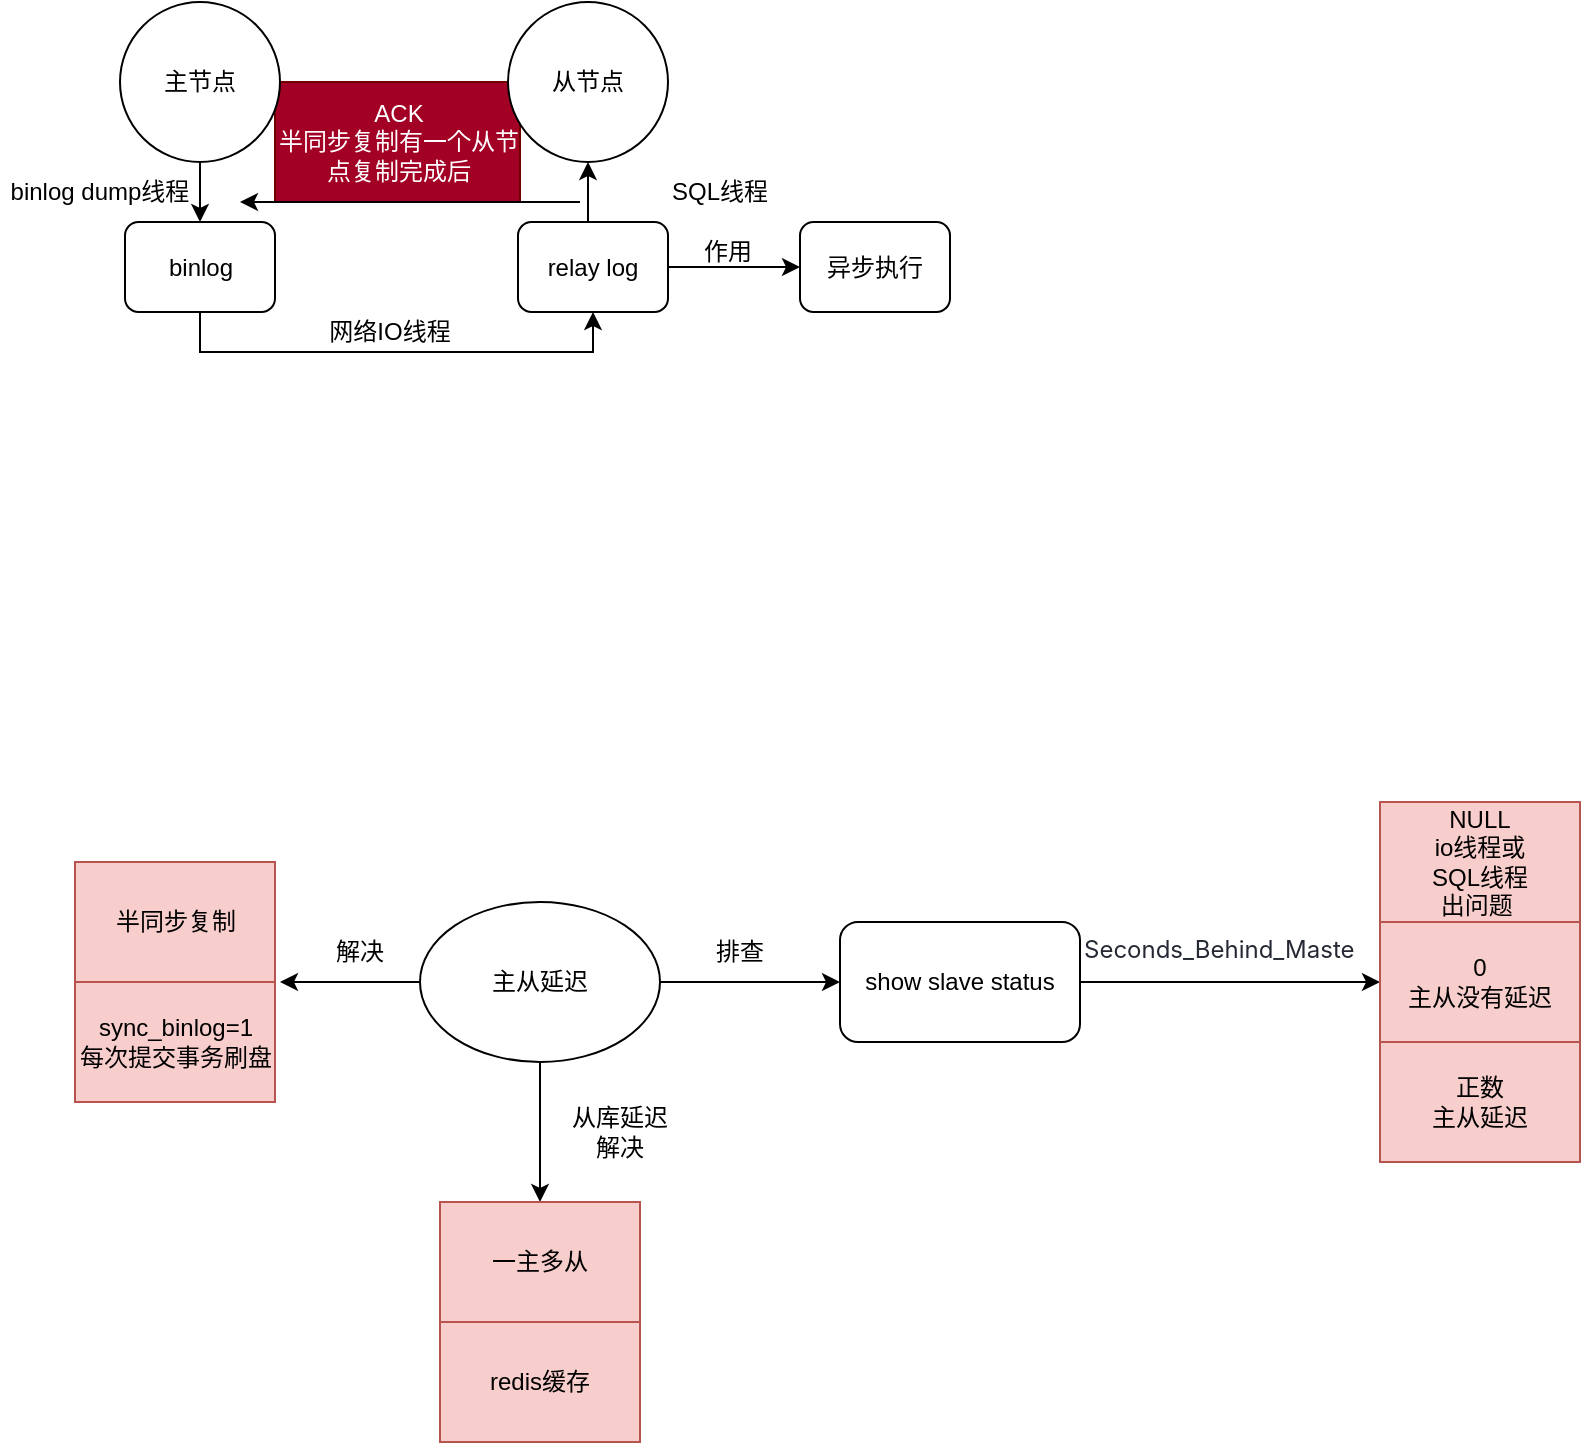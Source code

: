 <mxfile version="23.1.5" type="github">
  <diagram name="第 1 页" id="Av4v7TLWonqns1O9k0ub">
    <mxGraphModel dx="1026" dy="561" grid="1" gridSize="10" guides="1" tooltips="1" connect="1" arrows="1" fold="1" page="1" pageScale="1" pageWidth="827" pageHeight="1169" math="0" shadow="0">
      <root>
        <mxCell id="0" />
        <mxCell id="1" parent="0" />
        <mxCell id="k1Eyk99U5cHPZIQoc4xA-20" value="ACK&lt;br&gt;半同步复制有一个从节点复制完成后" style="text;html=1;align=center;verticalAlign=middle;whiteSpace=wrap;rounded=0;fillColor=#a20025;fontColor=#ffffff;strokeColor=#6F0000;" vertex="1" parent="1">
          <mxGeometry x="217.5" y="140" width="122.5" height="60" as="geometry" />
        </mxCell>
        <mxCell id="k1Eyk99U5cHPZIQoc4xA-9" style="edgeStyle=orthogonalEdgeStyle;rounded=0;orthogonalLoop=1;jettySize=auto;html=1;exitX=0.5;exitY=1;exitDx=0;exitDy=0;entryX=0.5;entryY=0;entryDx=0;entryDy=0;" edge="1" parent="1" source="k1Eyk99U5cHPZIQoc4xA-2" target="k1Eyk99U5cHPZIQoc4xA-4">
          <mxGeometry relative="1" as="geometry" />
        </mxCell>
        <mxCell id="k1Eyk99U5cHPZIQoc4xA-2" value="主节点" style="ellipse;whiteSpace=wrap;html=1;aspect=fixed;" vertex="1" parent="1">
          <mxGeometry x="140" y="100" width="80" height="80" as="geometry" />
        </mxCell>
        <mxCell id="k1Eyk99U5cHPZIQoc4xA-3" value="从节点" style="ellipse;whiteSpace=wrap;html=1;aspect=fixed;" vertex="1" parent="1">
          <mxGeometry x="334" y="100" width="80" height="80" as="geometry" />
        </mxCell>
        <mxCell id="k1Eyk99U5cHPZIQoc4xA-6" style="edgeStyle=orthogonalEdgeStyle;rounded=0;orthogonalLoop=1;jettySize=auto;html=1;exitX=0.5;exitY=1;exitDx=0;exitDy=0;entryX=0.5;entryY=1;entryDx=0;entryDy=0;" edge="1" parent="1" source="k1Eyk99U5cHPZIQoc4xA-4" target="k1Eyk99U5cHPZIQoc4xA-5">
          <mxGeometry relative="1" as="geometry" />
        </mxCell>
        <mxCell id="k1Eyk99U5cHPZIQoc4xA-4" value="binlog" style="rounded=1;whiteSpace=wrap;html=1;" vertex="1" parent="1">
          <mxGeometry x="142.5" y="210" width="75" height="45" as="geometry" />
        </mxCell>
        <mxCell id="k1Eyk99U5cHPZIQoc4xA-8" style="edgeStyle=orthogonalEdgeStyle;rounded=0;orthogonalLoop=1;jettySize=auto;html=1;exitX=0.5;exitY=0;exitDx=0;exitDy=0;entryX=0.5;entryY=1;entryDx=0;entryDy=0;" edge="1" parent="1" source="k1Eyk99U5cHPZIQoc4xA-5" target="k1Eyk99U5cHPZIQoc4xA-3">
          <mxGeometry relative="1" as="geometry" />
        </mxCell>
        <mxCell id="k1Eyk99U5cHPZIQoc4xA-14" style="edgeStyle=orthogonalEdgeStyle;rounded=0;orthogonalLoop=1;jettySize=auto;html=1;exitX=1;exitY=0.5;exitDx=0;exitDy=0;entryX=0;entryY=0.5;entryDx=0;entryDy=0;" edge="1" parent="1" source="k1Eyk99U5cHPZIQoc4xA-5" target="k1Eyk99U5cHPZIQoc4xA-13">
          <mxGeometry relative="1" as="geometry" />
        </mxCell>
        <mxCell id="k1Eyk99U5cHPZIQoc4xA-5" value="relay log" style="rounded=1;whiteSpace=wrap;html=1;" vertex="1" parent="1">
          <mxGeometry x="339" y="210" width="75" height="45" as="geometry" />
        </mxCell>
        <mxCell id="k1Eyk99U5cHPZIQoc4xA-7" value="网络IO线程" style="text;html=1;align=center;verticalAlign=middle;whiteSpace=wrap;rounded=0;" vertex="1" parent="1">
          <mxGeometry x="240" y="250" width="70" height="30" as="geometry" />
        </mxCell>
        <mxCell id="k1Eyk99U5cHPZIQoc4xA-10" value="SQL线程" style="text;html=1;align=center;verticalAlign=middle;whiteSpace=wrap;rounded=0;" vertex="1" parent="1">
          <mxGeometry x="410" y="180" width="60" height="30" as="geometry" />
        </mxCell>
        <mxCell id="k1Eyk99U5cHPZIQoc4xA-11" value="binlog dump线程" style="text;html=1;align=center;verticalAlign=middle;whiteSpace=wrap;rounded=0;" vertex="1" parent="1">
          <mxGeometry x="80" y="180" width="100" height="30" as="geometry" />
        </mxCell>
        <mxCell id="k1Eyk99U5cHPZIQoc4xA-13" value="异步执行" style="rounded=1;whiteSpace=wrap;html=1;" vertex="1" parent="1">
          <mxGeometry x="480" y="210" width="75" height="45" as="geometry" />
        </mxCell>
        <mxCell id="k1Eyk99U5cHPZIQoc4xA-15" value="作用" style="text;html=1;align=center;verticalAlign=middle;whiteSpace=wrap;rounded=0;" vertex="1" parent="1">
          <mxGeometry x="414" y="210" width="60" height="30" as="geometry" />
        </mxCell>
        <mxCell id="k1Eyk99U5cHPZIQoc4xA-16" value="" style="endArrow=classic;html=1;rounded=0;" edge="1" parent="1">
          <mxGeometry width="50" height="50" relative="1" as="geometry">
            <mxPoint x="370" y="200" as="sourcePoint" />
            <mxPoint x="200" y="200" as="targetPoint" />
          </mxGeometry>
        </mxCell>
        <mxCell id="k1Eyk99U5cHPZIQoc4xA-23" style="edgeStyle=orthogonalEdgeStyle;rounded=0;orthogonalLoop=1;jettySize=auto;html=1;exitX=1;exitY=0.5;exitDx=0;exitDy=0;entryX=0;entryY=0.5;entryDx=0;entryDy=0;" edge="1" parent="1" source="k1Eyk99U5cHPZIQoc4xA-21" target="k1Eyk99U5cHPZIQoc4xA-22">
          <mxGeometry relative="1" as="geometry" />
        </mxCell>
        <mxCell id="k1Eyk99U5cHPZIQoc4xA-31" style="edgeStyle=orthogonalEdgeStyle;rounded=0;orthogonalLoop=1;jettySize=auto;html=1;exitX=0;exitY=0.5;exitDx=0;exitDy=0;" edge="1" parent="1" source="k1Eyk99U5cHPZIQoc4xA-21">
          <mxGeometry relative="1" as="geometry">
            <mxPoint x="220" y="590" as="targetPoint" />
          </mxGeometry>
        </mxCell>
        <mxCell id="k1Eyk99U5cHPZIQoc4xA-21" value="主从延迟" style="ellipse;whiteSpace=wrap;html=1;" vertex="1" parent="1">
          <mxGeometry x="290" y="550" width="120" height="80" as="geometry" />
        </mxCell>
        <mxCell id="k1Eyk99U5cHPZIQoc4xA-24" style="edgeStyle=orthogonalEdgeStyle;rounded=0;orthogonalLoop=1;jettySize=auto;html=1;exitX=1;exitY=0.5;exitDx=0;exitDy=0;" edge="1" parent="1" source="k1Eyk99U5cHPZIQoc4xA-22">
          <mxGeometry relative="1" as="geometry">
            <mxPoint x="770" y="590" as="targetPoint" />
          </mxGeometry>
        </mxCell>
        <mxCell id="k1Eyk99U5cHPZIQoc4xA-22" value="show slave status" style="rounded=1;whiteSpace=wrap;html=1;" vertex="1" parent="1">
          <mxGeometry x="500" y="560" width="120" height="60" as="geometry" />
        </mxCell>
        <mxCell id="k1Eyk99U5cHPZIQoc4xA-25" value="&lt;span style=&quot;color: rgb(37, 41, 51); font-family: -apple-system, &amp;quot;system-ui&amp;quot;, &amp;quot;Segoe UI&amp;quot;, &amp;quot;Noto Sans&amp;quot;, Helvetica, Arial, sans-serif, &amp;quot;Apple Color Emoji&amp;quot;, &amp;quot;Segoe UI Emoji&amp;quot;; font-style: normal; font-variant-ligatures: normal; font-variant-caps: normal; font-weight: 400; letter-spacing: normal; orphans: 2; text-align: start; text-indent: 0px; text-transform: none; widows: 2; word-spacing: 0px; -webkit-text-stroke-width: 0px; background-color: rgb(255, 255, 255); text-decoration-thickness: initial; text-decoration-style: initial; text-decoration-color: initial; float: none; display: inline !important;&quot;&gt;&lt;font style=&quot;font-size: 12px;&quot;&gt;Seconds_Behind_Maste&lt;/font&gt;&lt;/span&gt;" style="text;whiteSpace=wrap;html=1;" vertex="1" parent="1">
          <mxGeometry x="620" y="560" width="150" height="20" as="geometry" />
        </mxCell>
        <mxCell id="k1Eyk99U5cHPZIQoc4xA-26" value="NULL &lt;br&gt;io线程或&lt;br&gt;SQL线程&lt;br&gt;出问题&amp;nbsp;" style="text;html=1;align=center;verticalAlign=middle;whiteSpace=wrap;rounded=0;fillColor=#f8cecc;strokeColor=#b85450;" vertex="1" parent="1">
          <mxGeometry x="770" y="500" width="100" height="60" as="geometry" />
        </mxCell>
        <mxCell id="k1Eyk99U5cHPZIQoc4xA-28" value="0&lt;br&gt;主从没有延迟" style="text;html=1;align=center;verticalAlign=middle;whiteSpace=wrap;rounded=0;fillColor=#f8cecc;strokeColor=#b85450;" vertex="1" parent="1">
          <mxGeometry x="770" y="560" width="100" height="60" as="geometry" />
        </mxCell>
        <mxCell id="k1Eyk99U5cHPZIQoc4xA-29" value="正数&lt;br&gt;主从延迟" style="text;html=1;align=center;verticalAlign=middle;whiteSpace=wrap;rounded=0;fillColor=#f8cecc;strokeColor=#b85450;" vertex="1" parent="1">
          <mxGeometry x="770" y="620" width="100" height="60" as="geometry" />
        </mxCell>
        <mxCell id="k1Eyk99U5cHPZIQoc4xA-30" value="排查" style="text;html=1;align=center;verticalAlign=middle;whiteSpace=wrap;rounded=0;" vertex="1" parent="1">
          <mxGeometry x="420" y="560" width="60" height="30" as="geometry" />
        </mxCell>
        <mxCell id="k1Eyk99U5cHPZIQoc4xA-36" value="" style="group" vertex="1" connectable="0" parent="1">
          <mxGeometry x="117.5" y="530" width="100" height="120" as="geometry" />
        </mxCell>
        <mxCell id="k1Eyk99U5cHPZIQoc4xA-32" value="半同步复制" style="text;html=1;align=center;verticalAlign=middle;whiteSpace=wrap;rounded=0;fillColor=#f8cecc;strokeColor=#b85450;" vertex="1" parent="k1Eyk99U5cHPZIQoc4xA-36">
          <mxGeometry width="100" height="60" as="geometry" />
        </mxCell>
        <mxCell id="k1Eyk99U5cHPZIQoc4xA-35" value="sync_binlog=1&lt;br&gt;每次提交事务刷盘" style="text;html=1;align=center;verticalAlign=middle;whiteSpace=wrap;rounded=0;fillColor=#f8cecc;strokeColor=#b85450;" vertex="1" parent="k1Eyk99U5cHPZIQoc4xA-36">
          <mxGeometry y="60" width="100" height="60" as="geometry" />
        </mxCell>
        <mxCell id="k1Eyk99U5cHPZIQoc4xA-37" value="解决" style="text;html=1;align=center;verticalAlign=middle;whiteSpace=wrap;rounded=0;" vertex="1" parent="1">
          <mxGeometry x="230" y="560" width="60" height="30" as="geometry" />
        </mxCell>
        <mxCell id="k1Eyk99U5cHPZIQoc4xA-38" value="" style="endArrow=classic;html=1;rounded=0;" edge="1" parent="1">
          <mxGeometry width="50" height="50" relative="1" as="geometry">
            <mxPoint x="350" y="630" as="sourcePoint" />
            <mxPoint x="350" y="700" as="targetPoint" />
          </mxGeometry>
        </mxCell>
        <mxCell id="k1Eyk99U5cHPZIQoc4xA-39" value="从库延迟解决" style="text;html=1;align=center;verticalAlign=middle;whiteSpace=wrap;rounded=0;" vertex="1" parent="1">
          <mxGeometry x="360" y="650" width="60" height="30" as="geometry" />
        </mxCell>
        <mxCell id="k1Eyk99U5cHPZIQoc4xA-40" value="" style="group" vertex="1" connectable="0" parent="1">
          <mxGeometry x="300" y="700" width="100" height="120" as="geometry" />
        </mxCell>
        <mxCell id="k1Eyk99U5cHPZIQoc4xA-41" value="一主多从" style="text;html=1;align=center;verticalAlign=middle;whiteSpace=wrap;rounded=0;fillColor=#f8cecc;strokeColor=#b85450;" vertex="1" parent="k1Eyk99U5cHPZIQoc4xA-40">
          <mxGeometry width="100" height="60" as="geometry" />
        </mxCell>
        <mxCell id="k1Eyk99U5cHPZIQoc4xA-42" value="redis缓存" style="text;html=1;align=center;verticalAlign=middle;whiteSpace=wrap;rounded=0;fillColor=#f8cecc;strokeColor=#b85450;" vertex="1" parent="k1Eyk99U5cHPZIQoc4xA-40">
          <mxGeometry y="60" width="100" height="60" as="geometry" />
        </mxCell>
      </root>
    </mxGraphModel>
  </diagram>
</mxfile>
